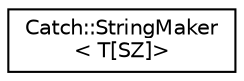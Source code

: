 digraph "Graphical Class Hierarchy"
{
  edge [fontname="Helvetica",fontsize="10",labelfontname="Helvetica",labelfontsize="10"];
  node [fontname="Helvetica",fontsize="10",shape=record];
  rankdir="LR";
  Node0 [label="Catch::StringMaker\l\< T[SZ]\>",height=0.2,width=0.4,color="black", fillcolor="white", style="filled",URL="$structCatch_1_1StringMaker_3_01T[SZ]_4.html"];
}
